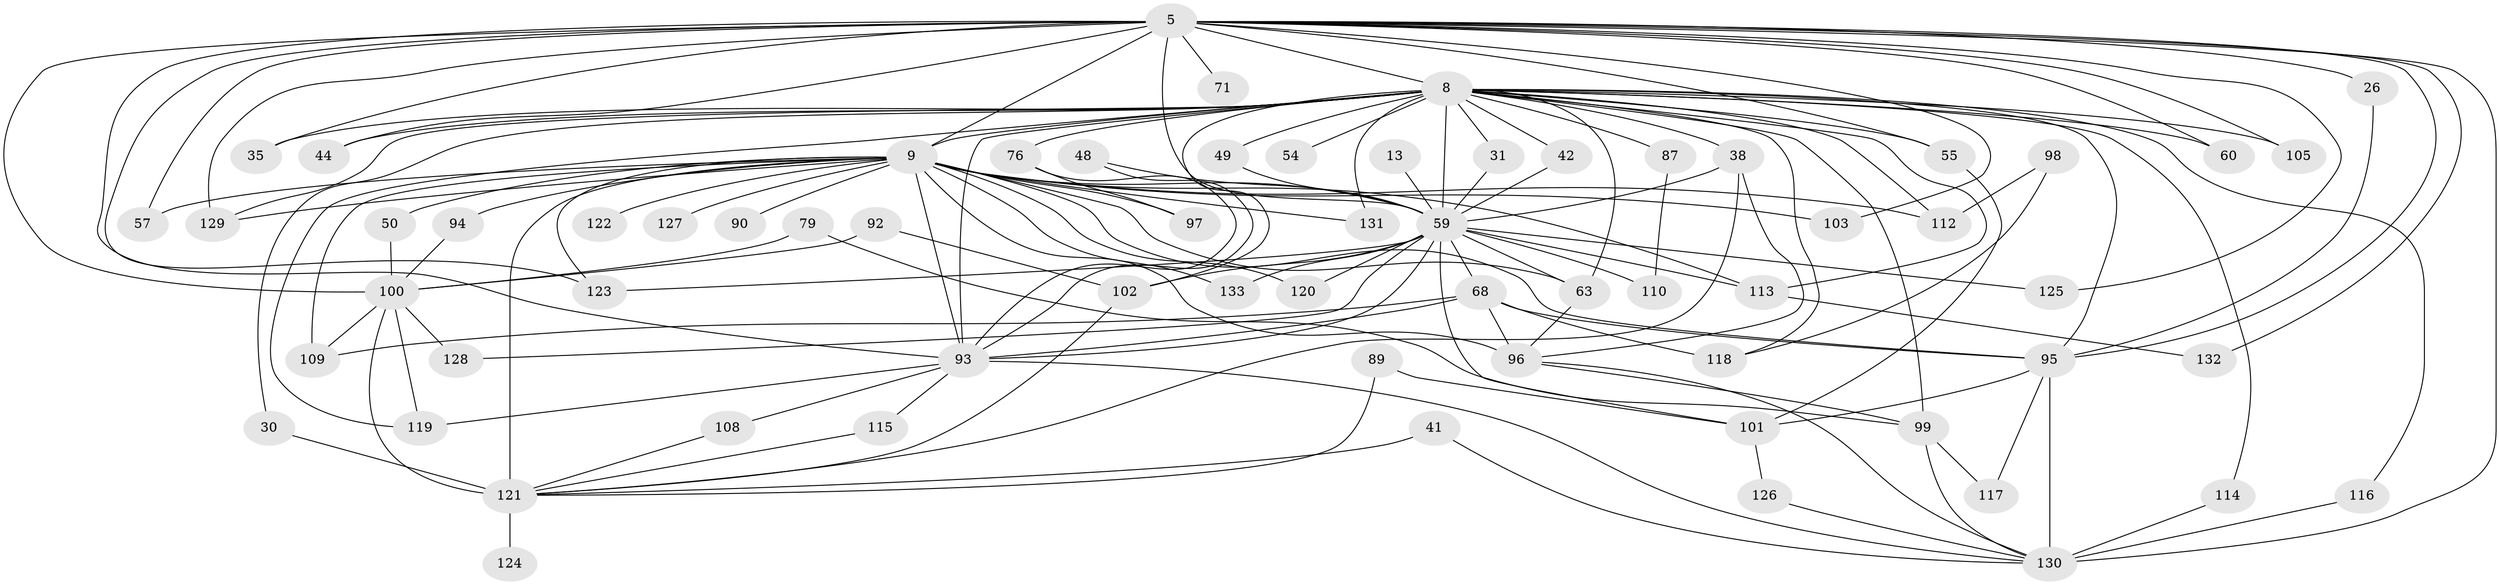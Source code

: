 // original degree distribution, {24: 0.007518796992481203, 15: 0.007518796992481203, 19: 0.007518796992481203, 17: 0.007518796992481203, 22: 0.007518796992481203, 20: 0.007518796992481203, 26: 0.007518796992481203, 37: 0.007518796992481203, 34: 0.007518796992481203, 12: 0.007518796992481203, 4: 0.10526315789473684, 2: 0.5037593984962406, 14: 0.007518796992481203, 3: 0.24060150375939848, 7: 0.015037593984962405, 6: 0.05263157894736842}
// Generated by graph-tools (version 1.1) at 2025/45/03/09/25 04:45:26]
// undirected, 66 vertices, 139 edges
graph export_dot {
graph [start="1"]
  node [color=gray90,style=filled];
  5 [super="+1"];
  8 [super="+6"];
  9 [super="+7"];
  13;
  26;
  30;
  31;
  35;
  38 [super="+37"];
  41;
  42;
  44;
  48;
  49;
  50;
  54;
  55;
  57;
  59 [super="+52+25"];
  60;
  63 [super="+46"];
  68 [super="+39"];
  71;
  76 [super="+36"];
  79;
  87;
  89;
  90;
  92;
  93 [super="+43+10"];
  94;
  95 [super="+83+51"];
  96 [super="+20+61+34"];
  97;
  98;
  99 [super="+45+70"];
  100 [super="+73+29"];
  101 [super="+81"];
  102 [super="+80+78"];
  103;
  105 [super="+72"];
  108;
  109 [super="+75"];
  110;
  112 [super="+27+47+65"];
  113 [super="+88+82"];
  114;
  115;
  116;
  117;
  118 [super="+69"];
  119 [super="+111"];
  120 [super="+84"];
  121 [super="+74+62+91+107"];
  122 [super="+58"];
  123 [super="+23+67"];
  124;
  125;
  126;
  127;
  128;
  129 [super="+104"];
  130 [super="+32+86"];
  131 [super="+64"];
  132;
  133;
  5 -- 8 [weight=4];
  5 -- 9 [weight=4];
  5 -- 71 [weight=2];
  5 -- 103;
  5 -- 105 [weight=2];
  5 -- 130 [weight=4];
  5 -- 132;
  5 -- 26;
  5 -- 35;
  5 -- 44;
  5 -- 55;
  5 -- 57;
  5 -- 60;
  5 -- 125;
  5 -- 123 [weight=2];
  5 -- 93 [weight=4];
  5 -- 100 [weight=3];
  5 -- 59 [weight=6];
  5 -- 95;
  5 -- 129;
  8 -- 9 [weight=4];
  8 -- 31;
  8 -- 35;
  8 -- 44;
  8 -- 49;
  8 -- 54 [weight=2];
  8 -- 55;
  8 -- 63 [weight=2];
  8 -- 87 [weight=2];
  8 -- 114;
  8 -- 116;
  8 -- 105;
  8 -- 131;
  8 -- 129 [weight=2];
  8 -- 76 [weight=2];
  8 -- 30;
  8 -- 42;
  8 -- 113 [weight=2];
  8 -- 60;
  8 -- 112 [weight=3];
  8 -- 118;
  8 -- 93 [weight=5];
  8 -- 102;
  8 -- 59 [weight=5];
  8 -- 38;
  8 -- 95 [weight=2];
  8 -- 119;
  8 -- 99 [weight=2];
  9 -- 90 [weight=2];
  9 -- 93 [weight=5];
  9 -- 94;
  9 -- 96 [weight=4];
  9 -- 97;
  9 -- 103;
  9 -- 120 [weight=2];
  9 -- 122 [weight=3];
  9 -- 127 [weight=2];
  9 -- 133;
  9 -- 131 [weight=2];
  9 -- 50;
  9 -- 57;
  9 -- 123;
  9 -- 112 [weight=2];
  9 -- 63;
  9 -- 121 [weight=6];
  9 -- 109;
  9 -- 59 [weight=5];
  9 -- 95 [weight=3];
  9 -- 113;
  9 -- 129;
  13 -- 59 [weight=2];
  26 -- 95;
  30 -- 121;
  31 -- 59;
  38 -- 96;
  38 -- 121;
  38 -- 59;
  41 -- 130;
  41 -- 121;
  42 -- 59;
  48 -- 93;
  48 -- 59;
  49 -- 59;
  50 -- 100;
  55 -- 101;
  59 -- 102 [weight=2];
  59 -- 128;
  59 -- 68;
  59 -- 133;
  59 -- 93 [weight=4];
  59 -- 101 [weight=2];
  59 -- 110;
  59 -- 120;
  59 -- 123;
  59 -- 125;
  59 -- 63;
  59 -- 113;
  63 -- 96;
  68 -- 96;
  68 -- 118 [weight=2];
  68 -- 93;
  68 -- 109;
  68 -- 95;
  76 -- 97;
  76 -- 93;
  79 -- 100;
  79 -- 99;
  87 -- 110;
  89 -- 101;
  89 -- 121;
  92 -- 100;
  92 -- 102;
  93 -- 130 [weight=2];
  93 -- 108;
  93 -- 115;
  93 -- 119;
  94 -- 100;
  95 -- 101;
  95 -- 130;
  95 -- 117;
  96 -- 130;
  96 -- 99;
  98 -- 112;
  98 -- 118;
  99 -- 130;
  99 -- 117;
  100 -- 128;
  100 -- 109;
  100 -- 119;
  100 -- 121;
  101 -- 126;
  102 -- 121;
  108 -- 121;
  113 -- 132;
  114 -- 130;
  115 -- 121;
  116 -- 130;
  121 -- 124;
  126 -- 130;
}
